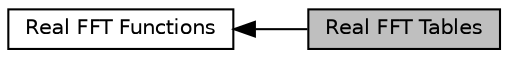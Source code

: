 digraph "Real FFT Tables"
{
  edge [fontname="Helvetica",fontsize="10",labelfontname="Helvetica",labelfontsize="10"];
  node [fontname="Helvetica",fontsize="10",shape=record];
  rankdir=LR;
  Node1 [label="Real FFT Functions",height=0.2,width=0.4,color="black", fillcolor="white", style="filled",URL="$group__RealFFT.html"];
  Node0 [label="Real FFT Tables",height=0.2,width=0.4,color="black", fillcolor="grey75", style="filled", fontcolor="black"];
  Node1->Node0 [shape=plaintext, dir="back", style="solid"];
}
